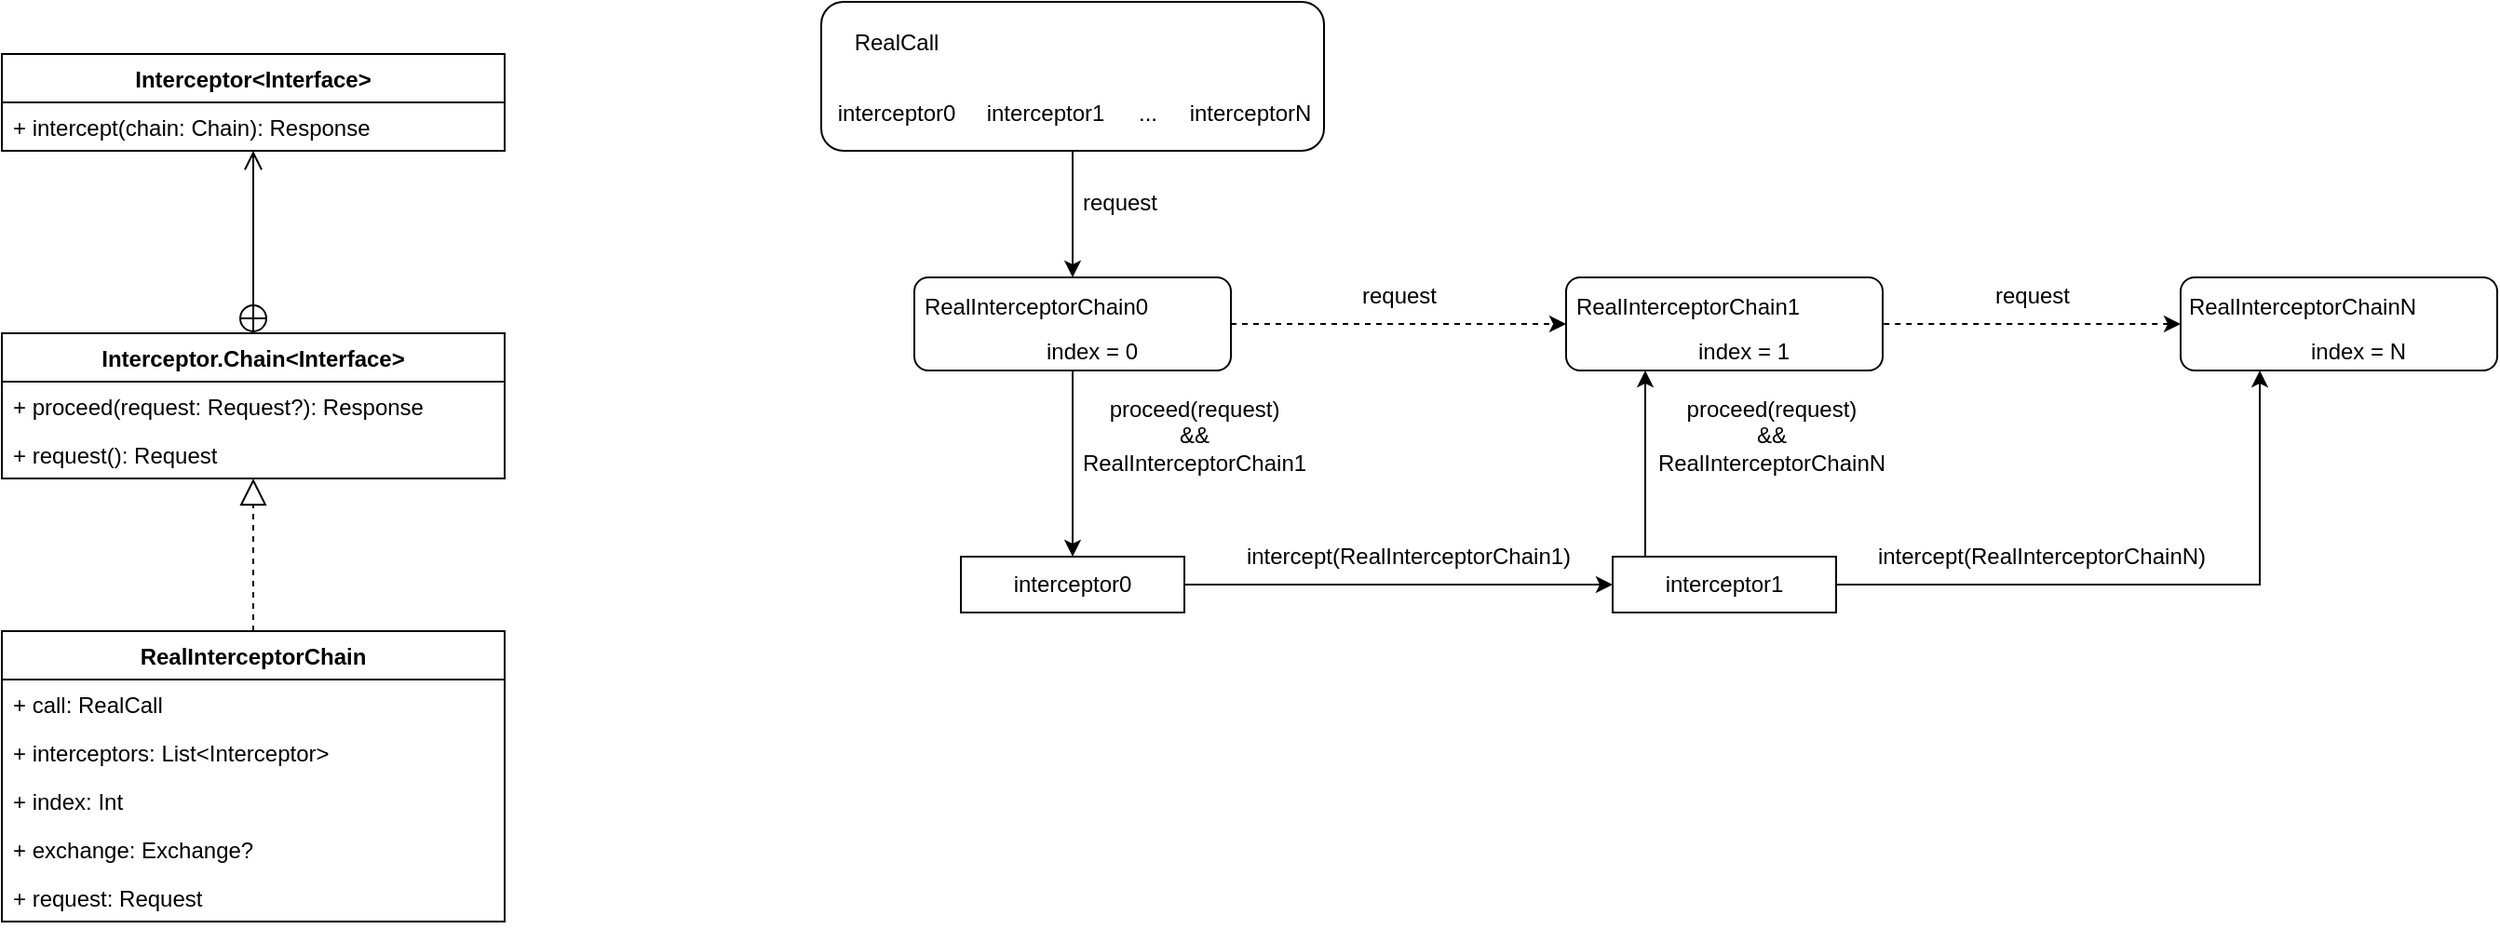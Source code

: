 <mxfile version="15.1.0" type="github">
  <diagram id="GSLeb3nwmD998rAMkIyf" name="Page-1">
    <mxGraphModel dx="781" dy="1590" grid="1" gridSize="10" guides="1" tooltips="1" connect="1" arrows="1" fold="1" page="1" pageScale="1" pageWidth="827" pageHeight="1169" math="0" shadow="0">
      <root>
        <mxCell id="0" />
        <mxCell id="1" parent="0" />
        <mxCell id="sniVqNmkd8xiCt3k6X7--1" value="Interceptor.Chain&lt;Interface&gt;" style="swimlane;fontStyle=1;align=center;verticalAlign=top;childLayout=stackLayout;horizontal=1;startSize=26;horizontalStack=0;resizeParent=1;resizeParentMax=0;resizeLast=0;collapsible=1;marginBottom=0;" vertex="1" parent="1">
          <mxGeometry x="160" y="90" width="270" height="78" as="geometry" />
        </mxCell>
        <mxCell id="sniVqNmkd8xiCt3k6X7--4" value="+ proceed(request: Request?): Response" style="text;strokeColor=none;fillColor=none;align=left;verticalAlign=top;spacingLeft=4;spacingRight=4;overflow=hidden;rotatable=0;points=[[0,0.5],[1,0.5]];portConstraint=eastwest;" vertex="1" parent="sniVqNmkd8xiCt3k6X7--1">
          <mxGeometry y="26" width="270" height="26" as="geometry" />
        </mxCell>
        <mxCell id="sniVqNmkd8xiCt3k6X7--2" value="+ request(): Request" style="text;strokeColor=none;fillColor=none;align=left;verticalAlign=top;spacingLeft=4;spacingRight=4;overflow=hidden;rotatable=0;points=[[0,0.5],[1,0.5]];portConstraint=eastwest;" vertex="1" parent="sniVqNmkd8xiCt3k6X7--1">
          <mxGeometry y="52" width="270" height="26" as="geometry" />
        </mxCell>
        <mxCell id="sniVqNmkd8xiCt3k6X7--13" value="Interceptor&lt;Interface&gt;" style="swimlane;fontStyle=1;align=center;verticalAlign=top;childLayout=stackLayout;horizontal=1;startSize=26;horizontalStack=0;resizeParent=1;resizeParentMax=0;resizeLast=0;collapsible=1;marginBottom=0;" vertex="1" parent="1">
          <mxGeometry x="160" y="-60" width="270" height="52" as="geometry" />
        </mxCell>
        <mxCell id="sniVqNmkd8xiCt3k6X7--14" value="+ intercept(chain: Chain): Response" style="text;strokeColor=none;fillColor=none;align=left;verticalAlign=top;spacingLeft=4;spacingRight=4;overflow=hidden;rotatable=0;points=[[0,0.5],[1,0.5]];portConstraint=eastwest;" vertex="1" parent="sniVqNmkd8xiCt3k6X7--13">
          <mxGeometry y="26" width="270" height="26" as="geometry" />
        </mxCell>
        <mxCell id="sniVqNmkd8xiCt3k6X7--17" value="" style="endArrow=open;startArrow=circlePlus;endFill=0;startFill=0;endSize=8;html=1;exitX=0.5;exitY=0;exitDx=0;exitDy=0;" edge="1" parent="1" source="sniVqNmkd8xiCt3k6X7--1" target="sniVqNmkd8xiCt3k6X7--14">
          <mxGeometry width="160" relative="1" as="geometry">
            <mxPoint x="320" y="230" as="sourcePoint" />
            <mxPoint x="430" y="70" as="targetPoint" />
          </mxGeometry>
        </mxCell>
        <mxCell id="sniVqNmkd8xiCt3k6X7--18" value="RealInterceptorChain" style="swimlane;fontStyle=1;align=center;verticalAlign=top;childLayout=stackLayout;horizontal=1;startSize=26;horizontalStack=0;resizeParent=1;resizeParentMax=0;resizeLast=0;collapsible=1;marginBottom=0;" vertex="1" parent="1">
          <mxGeometry x="160" y="250" width="270" height="156" as="geometry" />
        </mxCell>
        <mxCell id="sniVqNmkd8xiCt3k6X7--19" value="+ call: RealCall" style="text;strokeColor=none;fillColor=none;align=left;verticalAlign=top;spacingLeft=4;spacingRight=4;overflow=hidden;rotatable=0;points=[[0,0.5],[1,0.5]];portConstraint=eastwest;" vertex="1" parent="sniVqNmkd8xiCt3k6X7--18">
          <mxGeometry y="26" width="270" height="26" as="geometry" />
        </mxCell>
        <mxCell id="sniVqNmkd8xiCt3k6X7--20" value="+ interceptors: List&lt;Interceptor&gt;" style="text;strokeColor=none;fillColor=none;align=left;verticalAlign=top;spacingLeft=4;spacingRight=4;overflow=hidden;rotatable=0;points=[[0,0.5],[1,0.5]];portConstraint=eastwest;" vertex="1" parent="sniVqNmkd8xiCt3k6X7--18">
          <mxGeometry y="52" width="270" height="26" as="geometry" />
        </mxCell>
        <mxCell id="sniVqNmkd8xiCt3k6X7--23" value="+ index: Int" style="text;strokeColor=none;fillColor=none;align=left;verticalAlign=top;spacingLeft=4;spacingRight=4;overflow=hidden;rotatable=0;points=[[0,0.5],[1,0.5]];portConstraint=eastwest;" vertex="1" parent="sniVqNmkd8xiCt3k6X7--18">
          <mxGeometry y="78" width="270" height="26" as="geometry" />
        </mxCell>
        <mxCell id="sniVqNmkd8xiCt3k6X7--24" value="+ exchange: Exchange?" style="text;strokeColor=none;fillColor=none;align=left;verticalAlign=top;spacingLeft=4;spacingRight=4;overflow=hidden;rotatable=0;points=[[0,0.5],[1,0.5]];portConstraint=eastwest;" vertex="1" parent="sniVqNmkd8xiCt3k6X7--18">
          <mxGeometry y="104" width="270" height="26" as="geometry" />
        </mxCell>
        <mxCell id="sniVqNmkd8xiCt3k6X7--25" value="+ request: Request" style="text;strokeColor=none;fillColor=none;align=left;verticalAlign=top;spacingLeft=4;spacingRight=4;overflow=hidden;rotatable=0;points=[[0,0.5],[1,0.5]];portConstraint=eastwest;" vertex="1" parent="sniVqNmkd8xiCt3k6X7--18">
          <mxGeometry y="130" width="270" height="26" as="geometry" />
        </mxCell>
        <mxCell id="sniVqNmkd8xiCt3k6X7--21" value="" style="endArrow=block;dashed=1;endFill=0;endSize=12;html=1;exitX=0.5;exitY=0;exitDx=0;exitDy=0;entryX=0.5;entryY=1;entryDx=0;entryDy=0;" edge="1" parent="1" source="sniVqNmkd8xiCt3k6X7--18" target="sniVqNmkd8xiCt3k6X7--1">
          <mxGeometry width="160" relative="1" as="geometry">
            <mxPoint x="450" y="120" as="sourcePoint" />
            <mxPoint x="295" y="170" as="targetPoint" />
          </mxGeometry>
        </mxCell>
        <mxCell id="sniVqNmkd8xiCt3k6X7--33" value="" style="group" vertex="1" connectable="0" parent="1">
          <mxGeometry x="600" y="-88" width="270" height="80" as="geometry" />
        </mxCell>
        <mxCell id="sniVqNmkd8xiCt3k6X7--26" value="" style="rounded=1;whiteSpace=wrap;html=1;" vertex="1" parent="sniVqNmkd8xiCt3k6X7--33">
          <mxGeometry width="270" height="80" as="geometry" />
        </mxCell>
        <mxCell id="sniVqNmkd8xiCt3k6X7--27" value="RealCall" style="text;html=1;align=center;verticalAlign=middle;resizable=0;points=[];autosize=1;strokeColor=none;fillColor=none;" vertex="1" parent="sniVqNmkd8xiCt3k6X7--33">
          <mxGeometry x="10" y="12" width="60" height="20" as="geometry" />
        </mxCell>
        <mxCell id="sniVqNmkd8xiCt3k6X7--28" value="interceptor0" style="text;html=1;align=center;verticalAlign=middle;resizable=0;points=[];autosize=1;strokeColor=none;fillColor=none;" vertex="1" parent="sniVqNmkd8xiCt3k6X7--33">
          <mxGeometry y="50" width="80" height="20" as="geometry" />
        </mxCell>
        <mxCell id="sniVqNmkd8xiCt3k6X7--29" value="interceptor1" style="text;html=1;align=center;verticalAlign=middle;resizable=0;points=[];autosize=1;strokeColor=none;fillColor=none;" vertex="1" parent="sniVqNmkd8xiCt3k6X7--33">
          <mxGeometry x="80" y="50" width="80" height="20" as="geometry" />
        </mxCell>
        <mxCell id="sniVqNmkd8xiCt3k6X7--30" value="interceptorN" style="text;html=1;align=center;verticalAlign=middle;resizable=0;points=[];autosize=1;strokeColor=none;fillColor=none;" vertex="1" parent="sniVqNmkd8xiCt3k6X7--33">
          <mxGeometry x="190" y="50" width="80" height="20" as="geometry" />
        </mxCell>
        <mxCell id="sniVqNmkd8xiCt3k6X7--32" value="..." style="text;html=1;align=center;verticalAlign=middle;resizable=0;points=[];autosize=1;strokeColor=none;fillColor=none;" vertex="1" parent="sniVqNmkd8xiCt3k6X7--33">
          <mxGeometry x="160" y="50" width="30" height="20" as="geometry" />
        </mxCell>
        <mxCell id="sniVqNmkd8xiCt3k6X7--38" value="" style="group" vertex="1" connectable="0" parent="1">
          <mxGeometry x="650" y="60" width="170" height="50" as="geometry" />
        </mxCell>
        <mxCell id="sniVqNmkd8xiCt3k6X7--35" value="" style="rounded=1;whiteSpace=wrap;html=1;" vertex="1" parent="sniVqNmkd8xiCt3k6X7--38">
          <mxGeometry width="170" height="50" as="geometry" />
        </mxCell>
        <mxCell id="sniVqNmkd8xiCt3k6X7--36" value="RealInterceptorChain0" style="text;html=1;align=center;verticalAlign=middle;resizable=0;points=[];autosize=1;strokeColor=none;fillColor=none;" vertex="1" parent="sniVqNmkd8xiCt3k6X7--38">
          <mxGeometry x="-5" y="6" width="140" height="20" as="geometry" />
        </mxCell>
        <mxCell id="sniVqNmkd8xiCt3k6X7--37" value="index = 0" style="text;html=1;align=center;verticalAlign=middle;resizable=0;points=[];autosize=1;strokeColor=none;fillColor=none;" vertex="1" parent="sniVqNmkd8xiCt3k6X7--38">
          <mxGeometry x="65" y="30" width="60" height="20" as="geometry" />
        </mxCell>
        <mxCell id="sniVqNmkd8xiCt3k6X7--40" value="" style="group" vertex="1" connectable="0" parent="1">
          <mxGeometry x="1000" y="60" width="170" height="50" as="geometry" />
        </mxCell>
        <mxCell id="sniVqNmkd8xiCt3k6X7--41" value="" style="rounded=1;whiteSpace=wrap;html=1;" vertex="1" parent="sniVqNmkd8xiCt3k6X7--40">
          <mxGeometry width="170" height="50" as="geometry" />
        </mxCell>
        <mxCell id="sniVqNmkd8xiCt3k6X7--42" value="RealInterceptorChain1" style="text;html=1;align=center;verticalAlign=middle;resizable=0;points=[];autosize=1;strokeColor=none;fillColor=none;" vertex="1" parent="sniVqNmkd8xiCt3k6X7--40">
          <mxGeometry x="-5" y="6" width="140" height="20" as="geometry" />
        </mxCell>
        <mxCell id="sniVqNmkd8xiCt3k6X7--43" value="index = 1" style="text;html=1;align=center;verticalAlign=middle;resizable=0;points=[];autosize=1;strokeColor=none;fillColor=none;" vertex="1" parent="sniVqNmkd8xiCt3k6X7--40">
          <mxGeometry x="65" y="30" width="60" height="20" as="geometry" />
        </mxCell>
        <mxCell id="sniVqNmkd8xiCt3k6X7--44" value="" style="group" vertex="1" connectable="0" parent="1">
          <mxGeometry x="1330" y="60" width="170" height="50" as="geometry" />
        </mxCell>
        <mxCell id="sniVqNmkd8xiCt3k6X7--45" value="" style="rounded=1;whiteSpace=wrap;html=1;" vertex="1" parent="sniVqNmkd8xiCt3k6X7--44">
          <mxGeometry width="170" height="50" as="geometry" />
        </mxCell>
        <mxCell id="sniVqNmkd8xiCt3k6X7--46" value="RealInterceptorChainN" style="text;html=1;align=center;verticalAlign=middle;resizable=0;points=[];autosize=1;strokeColor=none;fillColor=none;" vertex="1" parent="sniVqNmkd8xiCt3k6X7--44">
          <mxGeometry x="-5" y="6" width="140" height="20" as="geometry" />
        </mxCell>
        <mxCell id="sniVqNmkd8xiCt3k6X7--47" value="index = N" style="text;html=1;align=center;verticalAlign=middle;resizable=0;points=[];autosize=1;strokeColor=none;fillColor=none;" vertex="1" parent="sniVqNmkd8xiCt3k6X7--44">
          <mxGeometry x="60" y="30" width="70" height="20" as="geometry" />
        </mxCell>
        <mxCell id="sniVqNmkd8xiCt3k6X7--48" value="" style="edgeStyle=orthogonalEdgeStyle;rounded=0;orthogonalLoop=1;jettySize=auto;html=1;entryX=0.5;entryY=0;entryDx=0;entryDy=0;" edge="1" parent="1" source="sniVqNmkd8xiCt3k6X7--26" target="sniVqNmkd8xiCt3k6X7--35">
          <mxGeometry relative="1" as="geometry" />
        </mxCell>
        <mxCell id="sniVqNmkd8xiCt3k6X7--50" value="request" style="text;html=1;align=center;verticalAlign=middle;resizable=0;points=[];autosize=1;strokeColor=none;fillColor=none;" vertex="1" parent="1">
          <mxGeometry x="730" y="10" width="60" height="20" as="geometry" />
        </mxCell>
        <mxCell id="sniVqNmkd8xiCt3k6X7--51" value="" style="edgeStyle=orthogonalEdgeStyle;rounded=0;orthogonalLoop=1;jettySize=auto;html=1;entryX=0;entryY=0.5;entryDx=0;entryDy=0;dashed=1;" edge="1" parent="1" source="sniVqNmkd8xiCt3k6X7--35" target="sniVqNmkd8xiCt3k6X7--41">
          <mxGeometry relative="1" as="geometry" />
        </mxCell>
        <mxCell id="sniVqNmkd8xiCt3k6X7--53" value="" style="edgeStyle=orthogonalEdgeStyle;rounded=0;orthogonalLoop=1;jettySize=auto;html=1;startArrow=classic;startFill=1;endArrow=none;endFill=0;dashed=1;" edge="1" parent="1" source="sniVqNmkd8xiCt3k6X7--45" target="sniVqNmkd8xiCt3k6X7--41">
          <mxGeometry relative="1" as="geometry" />
        </mxCell>
        <mxCell id="sniVqNmkd8xiCt3k6X7--76" value="" style="edgeStyle=orthogonalEdgeStyle;rounded=0;orthogonalLoop=1;jettySize=auto;html=1;startArrow=none;startFill=0;endArrow=classic;endFill=1;entryX=0;entryY=0.5;entryDx=0;entryDy=0;" edge="1" parent="1" source="sniVqNmkd8xiCt3k6X7--56" target="sniVqNmkd8xiCt3k6X7--68">
          <mxGeometry relative="1" as="geometry">
            <mxPoint x="875" y="225" as="targetPoint" />
          </mxGeometry>
        </mxCell>
        <mxCell id="sniVqNmkd8xiCt3k6X7--56" value="interceptor0" style="rounded=0;whiteSpace=wrap;html=1;" vertex="1" parent="1">
          <mxGeometry x="675" y="210" width="120" height="30" as="geometry" />
        </mxCell>
        <mxCell id="sniVqNmkd8xiCt3k6X7--57" value="request" style="text;html=1;align=center;verticalAlign=middle;resizable=0;points=[];autosize=1;strokeColor=none;fillColor=none;" vertex="1" parent="1">
          <mxGeometry x="880" y="60" width="60" height="20" as="geometry" />
        </mxCell>
        <mxCell id="sniVqNmkd8xiCt3k6X7--58" value="request" style="text;html=1;align=center;verticalAlign=middle;resizable=0;points=[];autosize=1;strokeColor=none;fillColor=none;" vertex="1" parent="1">
          <mxGeometry x="1220" y="60" width="60" height="20" as="geometry" />
        </mxCell>
        <mxCell id="sniVqNmkd8xiCt3k6X7--60" value="" style="edgeStyle=orthogonalEdgeStyle;rounded=0;orthogonalLoop=1;jettySize=auto;html=1;startArrow=none;startFill=0;endArrow=classic;endFill=1;" edge="1" parent="1" source="sniVqNmkd8xiCt3k6X7--35" target="sniVqNmkd8xiCt3k6X7--56">
          <mxGeometry relative="1" as="geometry" />
        </mxCell>
        <mxCell id="sniVqNmkd8xiCt3k6X7--61" value="proceed(request)&lt;br&gt;&amp;amp;&amp;amp; &lt;br&gt;RealInterceptorChain1" style="text;html=1;align=center;verticalAlign=middle;resizable=0;points=[];autosize=1;strokeColor=none;fillColor=none;" vertex="1" parent="1">
          <mxGeometry x="730" y="120" width="140" height="50" as="geometry" />
        </mxCell>
        <mxCell id="sniVqNmkd8xiCt3k6X7--67" value="intercept(RealInterceptorChain1)" style="text;html=1;align=center;verticalAlign=middle;resizable=0;points=[];autosize=1;strokeColor=none;fillColor=none;" vertex="1" parent="1">
          <mxGeometry x="820" y="200" width="190" height="20" as="geometry" />
        </mxCell>
        <mxCell id="sniVqNmkd8xiCt3k6X7--69" value="" style="edgeStyle=orthogonalEdgeStyle;rounded=0;orthogonalLoop=1;jettySize=auto;html=1;startArrow=none;startFill=0;endArrow=classic;endFill=1;entryX=0.25;entryY=1;entryDx=0;entryDy=0;" edge="1" parent="1" source="sniVqNmkd8xiCt3k6X7--68" target="sniVqNmkd8xiCt3k6X7--41">
          <mxGeometry relative="1" as="geometry">
            <Array as="points">
              <mxPoint x="1043" y="112" />
            </Array>
          </mxGeometry>
        </mxCell>
        <mxCell id="sniVqNmkd8xiCt3k6X7--68" value="interceptor1" style="rounded=0;whiteSpace=wrap;html=1;" vertex="1" parent="1">
          <mxGeometry x="1025" y="210" width="120" height="30" as="geometry" />
        </mxCell>
        <mxCell id="sniVqNmkd8xiCt3k6X7--70" value="proceed(request)&lt;br&gt;&amp;amp;&amp;amp; &lt;br&gt;RealInterceptorChainN" style="text;html=1;align=center;verticalAlign=middle;resizable=0;points=[];autosize=1;strokeColor=none;fillColor=none;" vertex="1" parent="1">
          <mxGeometry x="1040" y="120" width="140" height="50" as="geometry" />
        </mxCell>
        <mxCell id="sniVqNmkd8xiCt3k6X7--71" value="" style="edgeStyle=orthogonalEdgeStyle;rounded=0;orthogonalLoop=1;jettySize=auto;html=1;startArrow=none;startFill=0;endArrow=classic;endFill=1;entryX=0.25;entryY=1;entryDx=0;entryDy=0;exitX=1;exitY=0.5;exitDx=0;exitDy=0;" edge="1" parent="1" source="sniVqNmkd8xiCt3k6X7--68" target="sniVqNmkd8xiCt3k6X7--45">
          <mxGeometry relative="1" as="geometry">
            <mxPoint x="1152" y="240" as="sourcePoint" />
            <mxPoint x="1329.5" y="125" as="targetPoint" />
          </mxGeometry>
        </mxCell>
        <mxCell id="sniVqNmkd8xiCt3k6X7--72" value="intercept(RealInterceptorChainN)" style="text;html=1;align=center;verticalAlign=middle;resizable=0;points=[];autosize=1;strokeColor=none;fillColor=none;" vertex="1" parent="1">
          <mxGeometry x="1160" y="200" width="190" height="20" as="geometry" />
        </mxCell>
      </root>
    </mxGraphModel>
  </diagram>
</mxfile>
